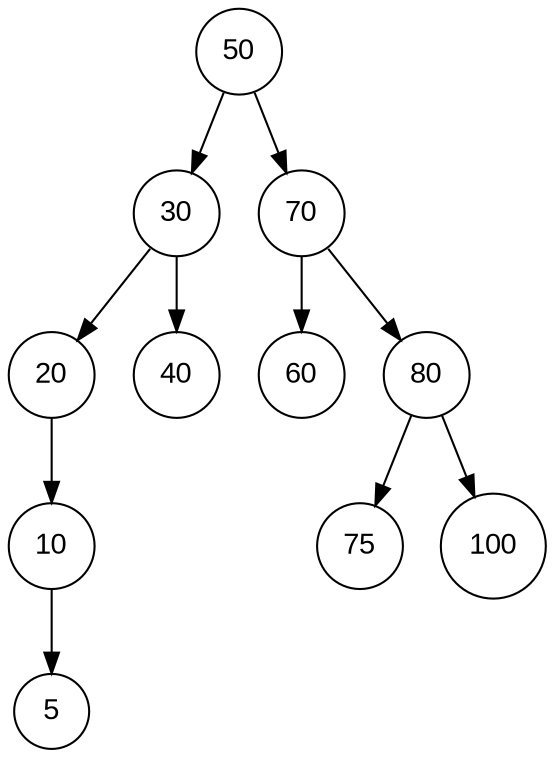 digraph G {
  node [shape=circle, fontname="Arial"];
  10 -> 5;
  20 -> 10;
  30 -> 20;
  30 -> 40;
  50 -> 30;
  50 -> 70;
  70 -> 60;
  70 -> 80;
  80 -> 75;
  80 -> 100;
}
